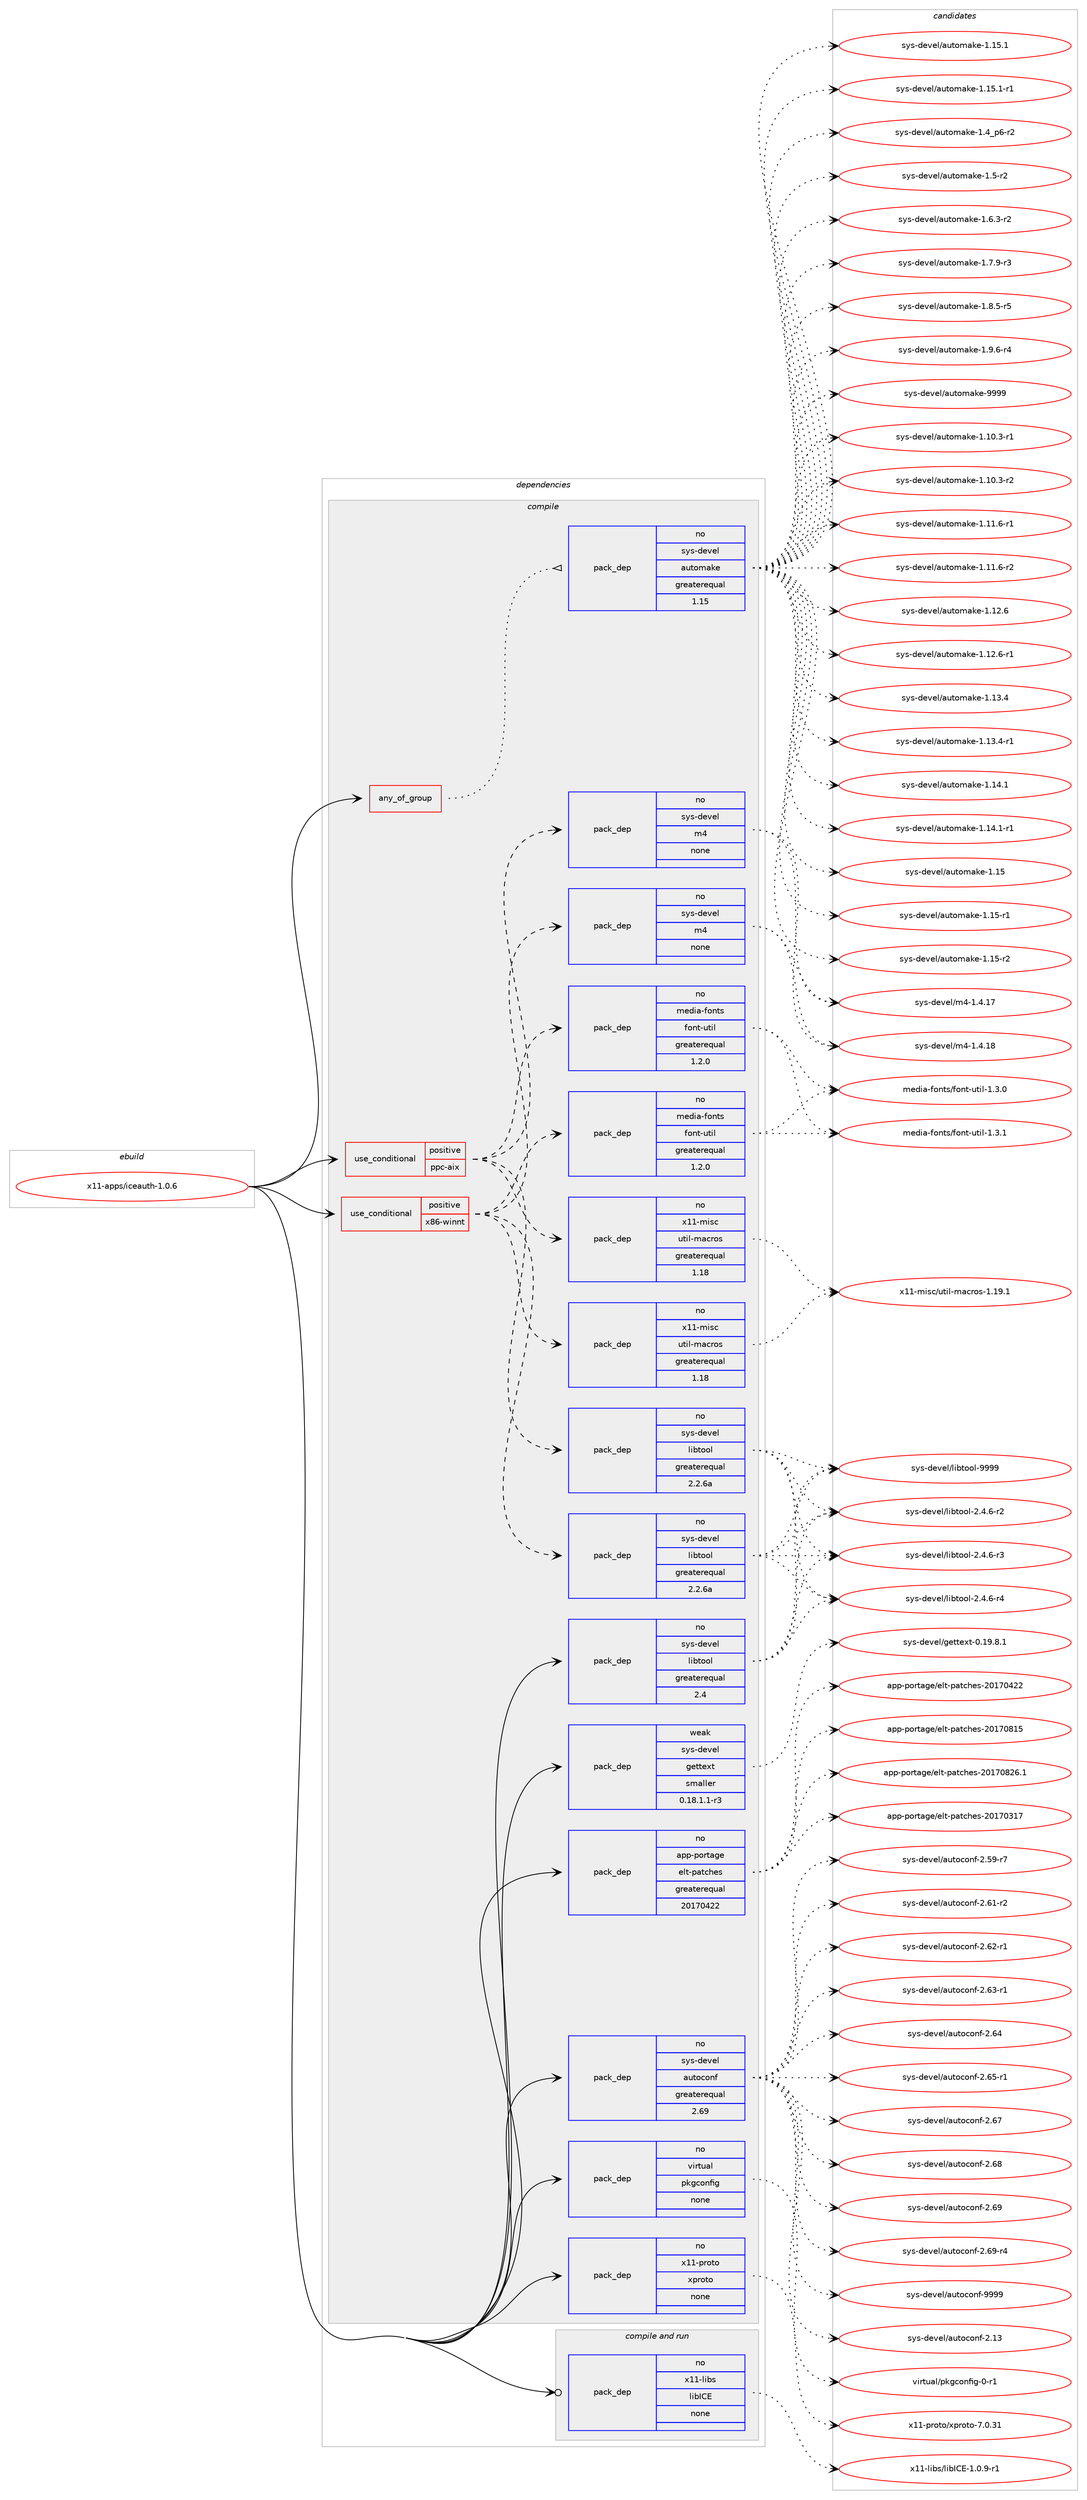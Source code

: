 digraph prolog {

# *************
# Graph options
# *************

newrank=true;
concentrate=true;
compound=true;
graph [rankdir=LR,fontname=Helvetica,fontsize=10,ranksep=1.5];#, ranksep=2.5, nodesep=0.2];
edge  [arrowhead=vee];
node  [fontname=Helvetica,fontsize=10];

# **********
# The ebuild
# **********

subgraph cluster_leftcol {
color=gray;
rank=same;
label=<<i>ebuild</i>>;
id [label="x11-apps/iceauth-1.0.6", color=red, width=4, href="../x11-apps/iceauth-1.0.6.svg"];
}

# ****************
# The dependencies
# ****************

subgraph cluster_midcol {
color=gray;
label=<<i>dependencies</i>>;
subgraph cluster_compile {
fillcolor="#eeeeee";
style=filled;
label=<<i>compile</i>>;
subgraph any9005 {
dependency509067 [label=<<TABLE BORDER="0" CELLBORDER="1" CELLSPACING="0" CELLPADDING="4"><TR><TD CELLPADDING="10">any_of_group</TD></TR></TABLE>>, shape=none, color=red];subgraph pack378321 {
dependency509068 [label=<<TABLE BORDER="0" CELLBORDER="1" CELLSPACING="0" CELLPADDING="4" WIDTH="220"><TR><TD ROWSPAN="6" CELLPADDING="30">pack_dep</TD></TR><TR><TD WIDTH="110">no</TD></TR><TR><TD>sys-devel</TD></TR><TR><TD>automake</TD></TR><TR><TD>greaterequal</TD></TR><TR><TD>1.15</TD></TR></TABLE>>, shape=none, color=blue];
}
dependency509067:e -> dependency509068:w [weight=20,style="dotted",arrowhead="oinv"];
}
id:e -> dependency509067:w [weight=20,style="solid",arrowhead="vee"];
subgraph cond121402 {
dependency509069 [label=<<TABLE BORDER="0" CELLBORDER="1" CELLSPACING="0" CELLPADDING="4"><TR><TD ROWSPAN="3" CELLPADDING="10">use_conditional</TD></TR><TR><TD>positive</TD></TR><TR><TD>ppc-aix</TD></TR></TABLE>>, shape=none, color=red];
subgraph pack378322 {
dependency509070 [label=<<TABLE BORDER="0" CELLBORDER="1" CELLSPACING="0" CELLPADDING="4" WIDTH="220"><TR><TD ROWSPAN="6" CELLPADDING="30">pack_dep</TD></TR><TR><TD WIDTH="110">no</TD></TR><TR><TD>sys-devel</TD></TR><TR><TD>libtool</TD></TR><TR><TD>greaterequal</TD></TR><TR><TD>2.2.6a</TD></TR></TABLE>>, shape=none, color=blue];
}
dependency509069:e -> dependency509070:w [weight=20,style="dashed",arrowhead="vee"];
subgraph pack378323 {
dependency509071 [label=<<TABLE BORDER="0" CELLBORDER="1" CELLSPACING="0" CELLPADDING="4" WIDTH="220"><TR><TD ROWSPAN="6" CELLPADDING="30">pack_dep</TD></TR><TR><TD WIDTH="110">no</TD></TR><TR><TD>sys-devel</TD></TR><TR><TD>m4</TD></TR><TR><TD>none</TD></TR><TR><TD></TD></TR></TABLE>>, shape=none, color=blue];
}
dependency509069:e -> dependency509071:w [weight=20,style="dashed",arrowhead="vee"];
subgraph pack378324 {
dependency509072 [label=<<TABLE BORDER="0" CELLBORDER="1" CELLSPACING="0" CELLPADDING="4" WIDTH="220"><TR><TD ROWSPAN="6" CELLPADDING="30">pack_dep</TD></TR><TR><TD WIDTH="110">no</TD></TR><TR><TD>x11-misc</TD></TR><TR><TD>util-macros</TD></TR><TR><TD>greaterequal</TD></TR><TR><TD>1.18</TD></TR></TABLE>>, shape=none, color=blue];
}
dependency509069:e -> dependency509072:w [weight=20,style="dashed",arrowhead="vee"];
subgraph pack378325 {
dependency509073 [label=<<TABLE BORDER="0" CELLBORDER="1" CELLSPACING="0" CELLPADDING="4" WIDTH="220"><TR><TD ROWSPAN="6" CELLPADDING="30">pack_dep</TD></TR><TR><TD WIDTH="110">no</TD></TR><TR><TD>media-fonts</TD></TR><TR><TD>font-util</TD></TR><TR><TD>greaterequal</TD></TR><TR><TD>1.2.0</TD></TR></TABLE>>, shape=none, color=blue];
}
dependency509069:e -> dependency509073:w [weight=20,style="dashed",arrowhead="vee"];
}
id:e -> dependency509069:w [weight=20,style="solid",arrowhead="vee"];
subgraph cond121403 {
dependency509074 [label=<<TABLE BORDER="0" CELLBORDER="1" CELLSPACING="0" CELLPADDING="4"><TR><TD ROWSPAN="3" CELLPADDING="10">use_conditional</TD></TR><TR><TD>positive</TD></TR><TR><TD>x86-winnt</TD></TR></TABLE>>, shape=none, color=red];
subgraph pack378326 {
dependency509075 [label=<<TABLE BORDER="0" CELLBORDER="1" CELLSPACING="0" CELLPADDING="4" WIDTH="220"><TR><TD ROWSPAN="6" CELLPADDING="30">pack_dep</TD></TR><TR><TD WIDTH="110">no</TD></TR><TR><TD>sys-devel</TD></TR><TR><TD>libtool</TD></TR><TR><TD>greaterequal</TD></TR><TR><TD>2.2.6a</TD></TR></TABLE>>, shape=none, color=blue];
}
dependency509074:e -> dependency509075:w [weight=20,style="dashed",arrowhead="vee"];
subgraph pack378327 {
dependency509076 [label=<<TABLE BORDER="0" CELLBORDER="1" CELLSPACING="0" CELLPADDING="4" WIDTH="220"><TR><TD ROWSPAN="6" CELLPADDING="30">pack_dep</TD></TR><TR><TD WIDTH="110">no</TD></TR><TR><TD>sys-devel</TD></TR><TR><TD>m4</TD></TR><TR><TD>none</TD></TR><TR><TD></TD></TR></TABLE>>, shape=none, color=blue];
}
dependency509074:e -> dependency509076:w [weight=20,style="dashed",arrowhead="vee"];
subgraph pack378328 {
dependency509077 [label=<<TABLE BORDER="0" CELLBORDER="1" CELLSPACING="0" CELLPADDING="4" WIDTH="220"><TR><TD ROWSPAN="6" CELLPADDING="30">pack_dep</TD></TR><TR><TD WIDTH="110">no</TD></TR><TR><TD>x11-misc</TD></TR><TR><TD>util-macros</TD></TR><TR><TD>greaterequal</TD></TR><TR><TD>1.18</TD></TR></TABLE>>, shape=none, color=blue];
}
dependency509074:e -> dependency509077:w [weight=20,style="dashed",arrowhead="vee"];
subgraph pack378329 {
dependency509078 [label=<<TABLE BORDER="0" CELLBORDER="1" CELLSPACING="0" CELLPADDING="4" WIDTH="220"><TR><TD ROWSPAN="6" CELLPADDING="30">pack_dep</TD></TR><TR><TD WIDTH="110">no</TD></TR><TR><TD>media-fonts</TD></TR><TR><TD>font-util</TD></TR><TR><TD>greaterequal</TD></TR><TR><TD>1.2.0</TD></TR></TABLE>>, shape=none, color=blue];
}
dependency509074:e -> dependency509078:w [weight=20,style="dashed",arrowhead="vee"];
}
id:e -> dependency509074:w [weight=20,style="solid",arrowhead="vee"];
subgraph pack378330 {
dependency509079 [label=<<TABLE BORDER="0" CELLBORDER="1" CELLSPACING="0" CELLPADDING="4" WIDTH="220"><TR><TD ROWSPAN="6" CELLPADDING="30">pack_dep</TD></TR><TR><TD WIDTH="110">no</TD></TR><TR><TD>app-portage</TD></TR><TR><TD>elt-patches</TD></TR><TR><TD>greaterequal</TD></TR><TR><TD>20170422</TD></TR></TABLE>>, shape=none, color=blue];
}
id:e -> dependency509079:w [weight=20,style="solid",arrowhead="vee"];
subgraph pack378331 {
dependency509080 [label=<<TABLE BORDER="0" CELLBORDER="1" CELLSPACING="0" CELLPADDING="4" WIDTH="220"><TR><TD ROWSPAN="6" CELLPADDING="30">pack_dep</TD></TR><TR><TD WIDTH="110">no</TD></TR><TR><TD>sys-devel</TD></TR><TR><TD>autoconf</TD></TR><TR><TD>greaterequal</TD></TR><TR><TD>2.69</TD></TR></TABLE>>, shape=none, color=blue];
}
id:e -> dependency509080:w [weight=20,style="solid",arrowhead="vee"];
subgraph pack378332 {
dependency509081 [label=<<TABLE BORDER="0" CELLBORDER="1" CELLSPACING="0" CELLPADDING="4" WIDTH="220"><TR><TD ROWSPAN="6" CELLPADDING="30">pack_dep</TD></TR><TR><TD WIDTH="110">no</TD></TR><TR><TD>sys-devel</TD></TR><TR><TD>libtool</TD></TR><TR><TD>greaterequal</TD></TR><TR><TD>2.4</TD></TR></TABLE>>, shape=none, color=blue];
}
id:e -> dependency509081:w [weight=20,style="solid",arrowhead="vee"];
subgraph pack378333 {
dependency509082 [label=<<TABLE BORDER="0" CELLBORDER="1" CELLSPACING="0" CELLPADDING="4" WIDTH="220"><TR><TD ROWSPAN="6" CELLPADDING="30">pack_dep</TD></TR><TR><TD WIDTH="110">no</TD></TR><TR><TD>virtual</TD></TR><TR><TD>pkgconfig</TD></TR><TR><TD>none</TD></TR><TR><TD></TD></TR></TABLE>>, shape=none, color=blue];
}
id:e -> dependency509082:w [weight=20,style="solid",arrowhead="vee"];
subgraph pack378334 {
dependency509083 [label=<<TABLE BORDER="0" CELLBORDER="1" CELLSPACING="0" CELLPADDING="4" WIDTH="220"><TR><TD ROWSPAN="6" CELLPADDING="30">pack_dep</TD></TR><TR><TD WIDTH="110">no</TD></TR><TR><TD>x11-proto</TD></TR><TR><TD>xproto</TD></TR><TR><TD>none</TD></TR><TR><TD></TD></TR></TABLE>>, shape=none, color=blue];
}
id:e -> dependency509083:w [weight=20,style="solid",arrowhead="vee"];
subgraph pack378335 {
dependency509084 [label=<<TABLE BORDER="0" CELLBORDER="1" CELLSPACING="0" CELLPADDING="4" WIDTH="220"><TR><TD ROWSPAN="6" CELLPADDING="30">pack_dep</TD></TR><TR><TD WIDTH="110">weak</TD></TR><TR><TD>sys-devel</TD></TR><TR><TD>gettext</TD></TR><TR><TD>smaller</TD></TR><TR><TD>0.18.1.1-r3</TD></TR></TABLE>>, shape=none, color=blue];
}
id:e -> dependency509084:w [weight=20,style="solid",arrowhead="vee"];
}
subgraph cluster_compileandrun {
fillcolor="#eeeeee";
style=filled;
label=<<i>compile and run</i>>;
subgraph pack378336 {
dependency509085 [label=<<TABLE BORDER="0" CELLBORDER="1" CELLSPACING="0" CELLPADDING="4" WIDTH="220"><TR><TD ROWSPAN="6" CELLPADDING="30">pack_dep</TD></TR><TR><TD WIDTH="110">no</TD></TR><TR><TD>x11-libs</TD></TR><TR><TD>libICE</TD></TR><TR><TD>none</TD></TR><TR><TD></TD></TR></TABLE>>, shape=none, color=blue];
}
id:e -> dependency509085:w [weight=20,style="solid",arrowhead="odotvee"];
}
subgraph cluster_run {
fillcolor="#eeeeee";
style=filled;
label=<<i>run</i>>;
}
}

# **************
# The candidates
# **************

subgraph cluster_choices {
rank=same;
color=gray;
label=<<i>candidates</i>>;

subgraph choice378321 {
color=black;
nodesep=1;
choice11512111545100101118101108479711711611110997107101454946494846514511449 [label="sys-devel/automake-1.10.3-r1", color=red, width=4,href="../sys-devel/automake-1.10.3-r1.svg"];
choice11512111545100101118101108479711711611110997107101454946494846514511450 [label="sys-devel/automake-1.10.3-r2", color=red, width=4,href="../sys-devel/automake-1.10.3-r2.svg"];
choice11512111545100101118101108479711711611110997107101454946494946544511449 [label="sys-devel/automake-1.11.6-r1", color=red, width=4,href="../sys-devel/automake-1.11.6-r1.svg"];
choice11512111545100101118101108479711711611110997107101454946494946544511450 [label="sys-devel/automake-1.11.6-r2", color=red, width=4,href="../sys-devel/automake-1.11.6-r2.svg"];
choice1151211154510010111810110847971171161111099710710145494649504654 [label="sys-devel/automake-1.12.6", color=red, width=4,href="../sys-devel/automake-1.12.6.svg"];
choice11512111545100101118101108479711711611110997107101454946495046544511449 [label="sys-devel/automake-1.12.6-r1", color=red, width=4,href="../sys-devel/automake-1.12.6-r1.svg"];
choice1151211154510010111810110847971171161111099710710145494649514652 [label="sys-devel/automake-1.13.4", color=red, width=4,href="../sys-devel/automake-1.13.4.svg"];
choice11512111545100101118101108479711711611110997107101454946495146524511449 [label="sys-devel/automake-1.13.4-r1", color=red, width=4,href="../sys-devel/automake-1.13.4-r1.svg"];
choice1151211154510010111810110847971171161111099710710145494649524649 [label="sys-devel/automake-1.14.1", color=red, width=4,href="../sys-devel/automake-1.14.1.svg"];
choice11512111545100101118101108479711711611110997107101454946495246494511449 [label="sys-devel/automake-1.14.1-r1", color=red, width=4,href="../sys-devel/automake-1.14.1-r1.svg"];
choice115121115451001011181011084797117116111109971071014549464953 [label="sys-devel/automake-1.15", color=red, width=4,href="../sys-devel/automake-1.15.svg"];
choice1151211154510010111810110847971171161111099710710145494649534511449 [label="sys-devel/automake-1.15-r1", color=red, width=4,href="../sys-devel/automake-1.15-r1.svg"];
choice1151211154510010111810110847971171161111099710710145494649534511450 [label="sys-devel/automake-1.15-r2", color=red, width=4,href="../sys-devel/automake-1.15-r2.svg"];
choice1151211154510010111810110847971171161111099710710145494649534649 [label="sys-devel/automake-1.15.1", color=red, width=4,href="../sys-devel/automake-1.15.1.svg"];
choice11512111545100101118101108479711711611110997107101454946495346494511449 [label="sys-devel/automake-1.15.1-r1", color=red, width=4,href="../sys-devel/automake-1.15.1-r1.svg"];
choice115121115451001011181011084797117116111109971071014549465295112544511450 [label="sys-devel/automake-1.4_p6-r2", color=red, width=4,href="../sys-devel/automake-1.4_p6-r2.svg"];
choice11512111545100101118101108479711711611110997107101454946534511450 [label="sys-devel/automake-1.5-r2", color=red, width=4,href="../sys-devel/automake-1.5-r2.svg"];
choice115121115451001011181011084797117116111109971071014549465446514511450 [label="sys-devel/automake-1.6.3-r2", color=red, width=4,href="../sys-devel/automake-1.6.3-r2.svg"];
choice115121115451001011181011084797117116111109971071014549465546574511451 [label="sys-devel/automake-1.7.9-r3", color=red, width=4,href="../sys-devel/automake-1.7.9-r3.svg"];
choice115121115451001011181011084797117116111109971071014549465646534511453 [label="sys-devel/automake-1.8.5-r5", color=red, width=4,href="../sys-devel/automake-1.8.5-r5.svg"];
choice115121115451001011181011084797117116111109971071014549465746544511452 [label="sys-devel/automake-1.9.6-r4", color=red, width=4,href="../sys-devel/automake-1.9.6-r4.svg"];
choice115121115451001011181011084797117116111109971071014557575757 [label="sys-devel/automake-9999", color=red, width=4,href="../sys-devel/automake-9999.svg"];
dependency509068:e -> choice11512111545100101118101108479711711611110997107101454946494846514511449:w [style=dotted,weight="100"];
dependency509068:e -> choice11512111545100101118101108479711711611110997107101454946494846514511450:w [style=dotted,weight="100"];
dependency509068:e -> choice11512111545100101118101108479711711611110997107101454946494946544511449:w [style=dotted,weight="100"];
dependency509068:e -> choice11512111545100101118101108479711711611110997107101454946494946544511450:w [style=dotted,weight="100"];
dependency509068:e -> choice1151211154510010111810110847971171161111099710710145494649504654:w [style=dotted,weight="100"];
dependency509068:e -> choice11512111545100101118101108479711711611110997107101454946495046544511449:w [style=dotted,weight="100"];
dependency509068:e -> choice1151211154510010111810110847971171161111099710710145494649514652:w [style=dotted,weight="100"];
dependency509068:e -> choice11512111545100101118101108479711711611110997107101454946495146524511449:w [style=dotted,weight="100"];
dependency509068:e -> choice1151211154510010111810110847971171161111099710710145494649524649:w [style=dotted,weight="100"];
dependency509068:e -> choice11512111545100101118101108479711711611110997107101454946495246494511449:w [style=dotted,weight="100"];
dependency509068:e -> choice115121115451001011181011084797117116111109971071014549464953:w [style=dotted,weight="100"];
dependency509068:e -> choice1151211154510010111810110847971171161111099710710145494649534511449:w [style=dotted,weight="100"];
dependency509068:e -> choice1151211154510010111810110847971171161111099710710145494649534511450:w [style=dotted,weight="100"];
dependency509068:e -> choice1151211154510010111810110847971171161111099710710145494649534649:w [style=dotted,weight="100"];
dependency509068:e -> choice11512111545100101118101108479711711611110997107101454946495346494511449:w [style=dotted,weight="100"];
dependency509068:e -> choice115121115451001011181011084797117116111109971071014549465295112544511450:w [style=dotted,weight="100"];
dependency509068:e -> choice11512111545100101118101108479711711611110997107101454946534511450:w [style=dotted,weight="100"];
dependency509068:e -> choice115121115451001011181011084797117116111109971071014549465446514511450:w [style=dotted,weight="100"];
dependency509068:e -> choice115121115451001011181011084797117116111109971071014549465546574511451:w [style=dotted,weight="100"];
dependency509068:e -> choice115121115451001011181011084797117116111109971071014549465646534511453:w [style=dotted,weight="100"];
dependency509068:e -> choice115121115451001011181011084797117116111109971071014549465746544511452:w [style=dotted,weight="100"];
dependency509068:e -> choice115121115451001011181011084797117116111109971071014557575757:w [style=dotted,weight="100"];
}
subgraph choice378322 {
color=black;
nodesep=1;
choice1151211154510010111810110847108105981161111111084550465246544511450 [label="sys-devel/libtool-2.4.6-r2", color=red, width=4,href="../sys-devel/libtool-2.4.6-r2.svg"];
choice1151211154510010111810110847108105981161111111084550465246544511451 [label="sys-devel/libtool-2.4.6-r3", color=red, width=4,href="../sys-devel/libtool-2.4.6-r3.svg"];
choice1151211154510010111810110847108105981161111111084550465246544511452 [label="sys-devel/libtool-2.4.6-r4", color=red, width=4,href="../sys-devel/libtool-2.4.6-r4.svg"];
choice1151211154510010111810110847108105981161111111084557575757 [label="sys-devel/libtool-9999", color=red, width=4,href="../sys-devel/libtool-9999.svg"];
dependency509070:e -> choice1151211154510010111810110847108105981161111111084550465246544511450:w [style=dotted,weight="100"];
dependency509070:e -> choice1151211154510010111810110847108105981161111111084550465246544511451:w [style=dotted,weight="100"];
dependency509070:e -> choice1151211154510010111810110847108105981161111111084550465246544511452:w [style=dotted,weight="100"];
dependency509070:e -> choice1151211154510010111810110847108105981161111111084557575757:w [style=dotted,weight="100"];
}
subgraph choice378323 {
color=black;
nodesep=1;
choice11512111545100101118101108471095245494652464955 [label="sys-devel/m4-1.4.17", color=red, width=4,href="../sys-devel/m4-1.4.17.svg"];
choice11512111545100101118101108471095245494652464956 [label="sys-devel/m4-1.4.18", color=red, width=4,href="../sys-devel/m4-1.4.18.svg"];
dependency509071:e -> choice11512111545100101118101108471095245494652464955:w [style=dotted,weight="100"];
dependency509071:e -> choice11512111545100101118101108471095245494652464956:w [style=dotted,weight="100"];
}
subgraph choice378324 {
color=black;
nodesep=1;
choice120494945109105115994711711610510845109979911411111545494649574649 [label="x11-misc/util-macros-1.19.1", color=red, width=4,href="../x11-misc/util-macros-1.19.1.svg"];
dependency509072:e -> choice120494945109105115994711711610510845109979911411111545494649574649:w [style=dotted,weight="100"];
}
subgraph choice378325 {
color=black;
nodesep=1;
choice10910110010597451021111101161154710211111011645117116105108454946514648 [label="media-fonts/font-util-1.3.0", color=red, width=4,href="../media-fonts/font-util-1.3.0.svg"];
choice10910110010597451021111101161154710211111011645117116105108454946514649 [label="media-fonts/font-util-1.3.1", color=red, width=4,href="../media-fonts/font-util-1.3.1.svg"];
dependency509073:e -> choice10910110010597451021111101161154710211111011645117116105108454946514648:w [style=dotted,weight="100"];
dependency509073:e -> choice10910110010597451021111101161154710211111011645117116105108454946514649:w [style=dotted,weight="100"];
}
subgraph choice378326 {
color=black;
nodesep=1;
choice1151211154510010111810110847108105981161111111084550465246544511450 [label="sys-devel/libtool-2.4.6-r2", color=red, width=4,href="../sys-devel/libtool-2.4.6-r2.svg"];
choice1151211154510010111810110847108105981161111111084550465246544511451 [label="sys-devel/libtool-2.4.6-r3", color=red, width=4,href="../sys-devel/libtool-2.4.6-r3.svg"];
choice1151211154510010111810110847108105981161111111084550465246544511452 [label="sys-devel/libtool-2.4.6-r4", color=red, width=4,href="../sys-devel/libtool-2.4.6-r4.svg"];
choice1151211154510010111810110847108105981161111111084557575757 [label="sys-devel/libtool-9999", color=red, width=4,href="../sys-devel/libtool-9999.svg"];
dependency509075:e -> choice1151211154510010111810110847108105981161111111084550465246544511450:w [style=dotted,weight="100"];
dependency509075:e -> choice1151211154510010111810110847108105981161111111084550465246544511451:w [style=dotted,weight="100"];
dependency509075:e -> choice1151211154510010111810110847108105981161111111084550465246544511452:w [style=dotted,weight="100"];
dependency509075:e -> choice1151211154510010111810110847108105981161111111084557575757:w [style=dotted,weight="100"];
}
subgraph choice378327 {
color=black;
nodesep=1;
choice11512111545100101118101108471095245494652464955 [label="sys-devel/m4-1.4.17", color=red, width=4,href="../sys-devel/m4-1.4.17.svg"];
choice11512111545100101118101108471095245494652464956 [label="sys-devel/m4-1.4.18", color=red, width=4,href="../sys-devel/m4-1.4.18.svg"];
dependency509076:e -> choice11512111545100101118101108471095245494652464955:w [style=dotted,weight="100"];
dependency509076:e -> choice11512111545100101118101108471095245494652464956:w [style=dotted,weight="100"];
}
subgraph choice378328 {
color=black;
nodesep=1;
choice120494945109105115994711711610510845109979911411111545494649574649 [label="x11-misc/util-macros-1.19.1", color=red, width=4,href="../x11-misc/util-macros-1.19.1.svg"];
dependency509077:e -> choice120494945109105115994711711610510845109979911411111545494649574649:w [style=dotted,weight="100"];
}
subgraph choice378329 {
color=black;
nodesep=1;
choice10910110010597451021111101161154710211111011645117116105108454946514648 [label="media-fonts/font-util-1.3.0", color=red, width=4,href="../media-fonts/font-util-1.3.0.svg"];
choice10910110010597451021111101161154710211111011645117116105108454946514649 [label="media-fonts/font-util-1.3.1", color=red, width=4,href="../media-fonts/font-util-1.3.1.svg"];
dependency509078:e -> choice10910110010597451021111101161154710211111011645117116105108454946514648:w [style=dotted,weight="100"];
dependency509078:e -> choice10910110010597451021111101161154710211111011645117116105108454946514649:w [style=dotted,weight="100"];
}
subgraph choice378330 {
color=black;
nodesep=1;
choice97112112451121111141169710310147101108116451129711699104101115455048495548514955 [label="app-portage/elt-patches-20170317", color=red, width=4,href="../app-portage/elt-patches-20170317.svg"];
choice97112112451121111141169710310147101108116451129711699104101115455048495548525050 [label="app-portage/elt-patches-20170422", color=red, width=4,href="../app-portage/elt-patches-20170422.svg"];
choice97112112451121111141169710310147101108116451129711699104101115455048495548564953 [label="app-portage/elt-patches-20170815", color=red, width=4,href="../app-portage/elt-patches-20170815.svg"];
choice971121124511211111411697103101471011081164511297116991041011154550484955485650544649 [label="app-portage/elt-patches-20170826.1", color=red, width=4,href="../app-portage/elt-patches-20170826.1.svg"];
dependency509079:e -> choice97112112451121111141169710310147101108116451129711699104101115455048495548514955:w [style=dotted,weight="100"];
dependency509079:e -> choice97112112451121111141169710310147101108116451129711699104101115455048495548525050:w [style=dotted,weight="100"];
dependency509079:e -> choice97112112451121111141169710310147101108116451129711699104101115455048495548564953:w [style=dotted,weight="100"];
dependency509079:e -> choice971121124511211111411697103101471011081164511297116991041011154550484955485650544649:w [style=dotted,weight="100"];
}
subgraph choice378331 {
color=black;
nodesep=1;
choice115121115451001011181011084797117116111991111101024550464951 [label="sys-devel/autoconf-2.13", color=red, width=4,href="../sys-devel/autoconf-2.13.svg"];
choice1151211154510010111810110847971171161119911111010245504653574511455 [label="sys-devel/autoconf-2.59-r7", color=red, width=4,href="../sys-devel/autoconf-2.59-r7.svg"];
choice1151211154510010111810110847971171161119911111010245504654494511450 [label="sys-devel/autoconf-2.61-r2", color=red, width=4,href="../sys-devel/autoconf-2.61-r2.svg"];
choice1151211154510010111810110847971171161119911111010245504654504511449 [label="sys-devel/autoconf-2.62-r1", color=red, width=4,href="../sys-devel/autoconf-2.62-r1.svg"];
choice1151211154510010111810110847971171161119911111010245504654514511449 [label="sys-devel/autoconf-2.63-r1", color=red, width=4,href="../sys-devel/autoconf-2.63-r1.svg"];
choice115121115451001011181011084797117116111991111101024550465452 [label="sys-devel/autoconf-2.64", color=red, width=4,href="../sys-devel/autoconf-2.64.svg"];
choice1151211154510010111810110847971171161119911111010245504654534511449 [label="sys-devel/autoconf-2.65-r1", color=red, width=4,href="../sys-devel/autoconf-2.65-r1.svg"];
choice115121115451001011181011084797117116111991111101024550465455 [label="sys-devel/autoconf-2.67", color=red, width=4,href="../sys-devel/autoconf-2.67.svg"];
choice115121115451001011181011084797117116111991111101024550465456 [label="sys-devel/autoconf-2.68", color=red, width=4,href="../sys-devel/autoconf-2.68.svg"];
choice115121115451001011181011084797117116111991111101024550465457 [label="sys-devel/autoconf-2.69", color=red, width=4,href="../sys-devel/autoconf-2.69.svg"];
choice1151211154510010111810110847971171161119911111010245504654574511452 [label="sys-devel/autoconf-2.69-r4", color=red, width=4,href="../sys-devel/autoconf-2.69-r4.svg"];
choice115121115451001011181011084797117116111991111101024557575757 [label="sys-devel/autoconf-9999", color=red, width=4,href="../sys-devel/autoconf-9999.svg"];
dependency509080:e -> choice115121115451001011181011084797117116111991111101024550464951:w [style=dotted,weight="100"];
dependency509080:e -> choice1151211154510010111810110847971171161119911111010245504653574511455:w [style=dotted,weight="100"];
dependency509080:e -> choice1151211154510010111810110847971171161119911111010245504654494511450:w [style=dotted,weight="100"];
dependency509080:e -> choice1151211154510010111810110847971171161119911111010245504654504511449:w [style=dotted,weight="100"];
dependency509080:e -> choice1151211154510010111810110847971171161119911111010245504654514511449:w [style=dotted,weight="100"];
dependency509080:e -> choice115121115451001011181011084797117116111991111101024550465452:w [style=dotted,weight="100"];
dependency509080:e -> choice1151211154510010111810110847971171161119911111010245504654534511449:w [style=dotted,weight="100"];
dependency509080:e -> choice115121115451001011181011084797117116111991111101024550465455:w [style=dotted,weight="100"];
dependency509080:e -> choice115121115451001011181011084797117116111991111101024550465456:w [style=dotted,weight="100"];
dependency509080:e -> choice115121115451001011181011084797117116111991111101024550465457:w [style=dotted,weight="100"];
dependency509080:e -> choice1151211154510010111810110847971171161119911111010245504654574511452:w [style=dotted,weight="100"];
dependency509080:e -> choice115121115451001011181011084797117116111991111101024557575757:w [style=dotted,weight="100"];
}
subgraph choice378332 {
color=black;
nodesep=1;
choice1151211154510010111810110847108105981161111111084550465246544511450 [label="sys-devel/libtool-2.4.6-r2", color=red, width=4,href="../sys-devel/libtool-2.4.6-r2.svg"];
choice1151211154510010111810110847108105981161111111084550465246544511451 [label="sys-devel/libtool-2.4.6-r3", color=red, width=4,href="../sys-devel/libtool-2.4.6-r3.svg"];
choice1151211154510010111810110847108105981161111111084550465246544511452 [label="sys-devel/libtool-2.4.6-r4", color=red, width=4,href="../sys-devel/libtool-2.4.6-r4.svg"];
choice1151211154510010111810110847108105981161111111084557575757 [label="sys-devel/libtool-9999", color=red, width=4,href="../sys-devel/libtool-9999.svg"];
dependency509081:e -> choice1151211154510010111810110847108105981161111111084550465246544511450:w [style=dotted,weight="100"];
dependency509081:e -> choice1151211154510010111810110847108105981161111111084550465246544511451:w [style=dotted,weight="100"];
dependency509081:e -> choice1151211154510010111810110847108105981161111111084550465246544511452:w [style=dotted,weight="100"];
dependency509081:e -> choice1151211154510010111810110847108105981161111111084557575757:w [style=dotted,weight="100"];
}
subgraph choice378333 {
color=black;
nodesep=1;
choice11810511411611797108471121071039911111010210510345484511449 [label="virtual/pkgconfig-0-r1", color=red, width=4,href="../virtual/pkgconfig-0-r1.svg"];
dependency509082:e -> choice11810511411611797108471121071039911111010210510345484511449:w [style=dotted,weight="100"];
}
subgraph choice378334 {
color=black;
nodesep=1;
choice1204949451121141111161114712011211411111611145554648465149 [label="x11-proto/xproto-7.0.31", color=red, width=4,href="../x11-proto/xproto-7.0.31.svg"];
dependency509083:e -> choice1204949451121141111161114712011211411111611145554648465149:w [style=dotted,weight="100"];
}
subgraph choice378335 {
color=black;
nodesep=1;
choice1151211154510010111810110847103101116116101120116454846495746564649 [label="sys-devel/gettext-0.19.8.1", color=red, width=4,href="../sys-devel/gettext-0.19.8.1.svg"];
dependency509084:e -> choice1151211154510010111810110847103101116116101120116454846495746564649:w [style=dotted,weight="100"];
}
subgraph choice378336 {
color=black;
nodesep=1;
choice1204949451081059811547108105987367694549464846574511449 [label="x11-libs/libICE-1.0.9-r1", color=red, width=4,href="../x11-libs/libICE-1.0.9-r1.svg"];
dependency509085:e -> choice1204949451081059811547108105987367694549464846574511449:w [style=dotted,weight="100"];
}
}

}

